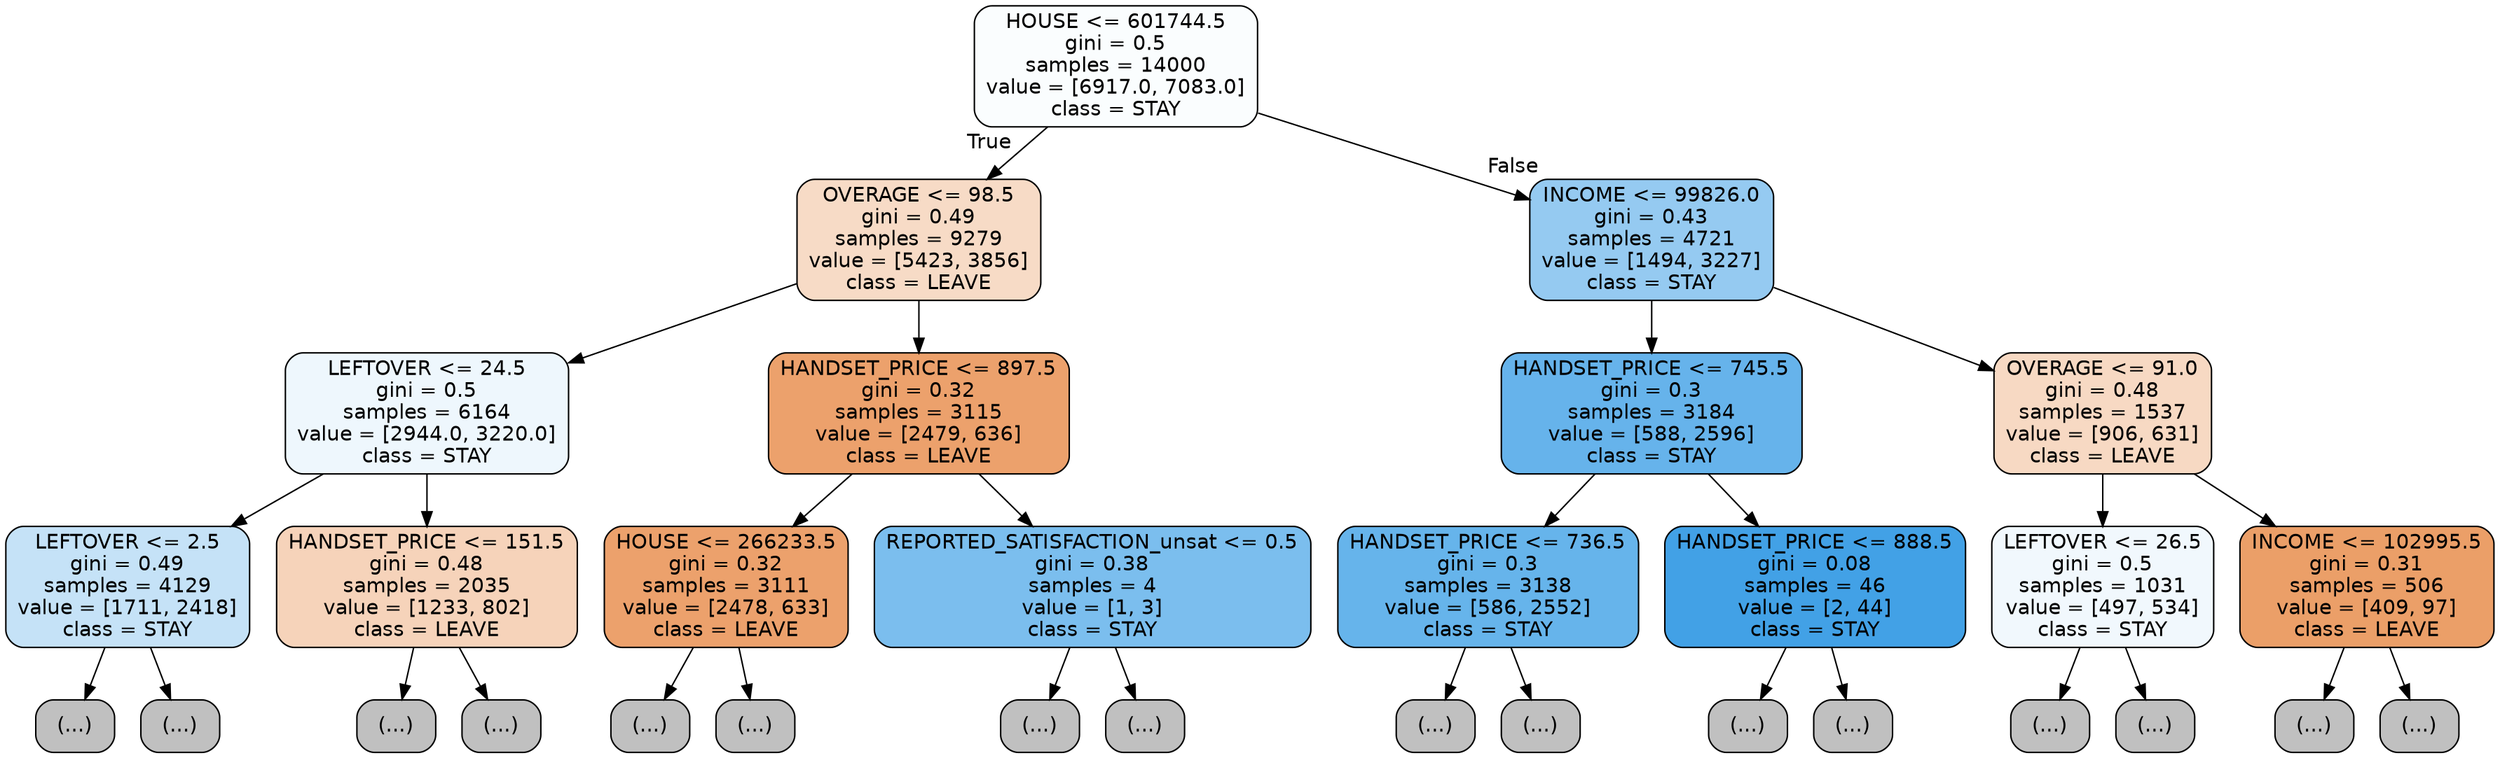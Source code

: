 digraph Tree {
node [shape=box, style="filled, rounded", color="black", fontname="helvetica"] ;
edge [fontname="helvetica"] ;
0 [label="HOUSE <= 601744.5\ngini = 0.5\nsamples = 14000\nvalue = [6917.0, 7083.0]\nclass = STAY", fillcolor="#fafdfe"] ;
1 [label="OVERAGE <= 98.5\ngini = 0.49\nsamples = 9279\nvalue = [5423, 3856]\nclass = LEAVE", fillcolor="#f7dbc6"] ;
0 -> 1 [labeldistance=2.5, labelangle=45, headlabel="True"] ;
2 [label="LEFTOVER <= 24.5\ngini = 0.5\nsamples = 6164\nvalue = [2944.0, 3220.0]\nclass = STAY", fillcolor="#eef7fd"] ;
1 -> 2 ;
3 [label="LEFTOVER <= 2.5\ngini = 0.49\nsamples = 4129\nvalue = [1711, 2418]\nclass = STAY", fillcolor="#c5e2f7"] ;
2 -> 3 ;
4 [label="(...)", fillcolor="#C0C0C0"] ;
3 -> 4 ;
1139 [label="(...)", fillcolor="#C0C0C0"] ;
3 -> 1139 ;
1938 [label="HANDSET_PRICE <= 151.5\ngini = 0.48\nsamples = 2035\nvalue = [1233, 802]\nclass = LEAVE", fillcolor="#f6d3ba"] ;
2 -> 1938 ;
1939 [label="(...)", fillcolor="#C0C0C0"] ;
1938 -> 1939 ;
2002 [label="(...)", fillcolor="#C0C0C0"] ;
1938 -> 2002 ;
2987 [label="HANDSET_PRICE <= 897.5\ngini = 0.32\nsamples = 3115\nvalue = [2479, 636]\nclass = LEAVE", fillcolor="#eca16c"] ;
1 -> 2987 ;
2988 [label="HOUSE <= 266233.5\ngini = 0.32\nsamples = 3111\nvalue = [2478, 633]\nclass = LEAVE", fillcolor="#eca16c"] ;
2987 -> 2988 ;
2989 [label="(...)", fillcolor="#C0C0C0"] ;
2988 -> 2989 ;
3412 [label="(...)", fillcolor="#C0C0C0"] ;
2988 -> 3412 ;
4167 [label="REPORTED_SATISFACTION_unsat <= 0.5\ngini = 0.38\nsamples = 4\nvalue = [1, 3]\nclass = STAY", fillcolor="#7bbeee"] ;
2987 -> 4167 ;
4168 [label="(...)", fillcolor="#C0C0C0"] ;
4167 -> 4168 ;
4169 [label="(...)", fillcolor="#C0C0C0"] ;
4167 -> 4169 ;
4170 [label="INCOME <= 99826.0\ngini = 0.43\nsamples = 4721\nvalue = [1494, 3227]\nclass = STAY", fillcolor="#95caf1"] ;
0 -> 4170 [labeldistance=2.5, labelangle=-45, headlabel="False"] ;
4171 [label="HANDSET_PRICE <= 745.5\ngini = 0.3\nsamples = 3184\nvalue = [588, 2596]\nclass = STAY", fillcolor="#66b3eb"] ;
4170 -> 4171 ;
4172 [label="HANDSET_PRICE <= 736.5\ngini = 0.3\nsamples = 3138\nvalue = [586, 2552]\nclass = STAY", fillcolor="#66b4eb"] ;
4171 -> 4172 ;
4173 [label="(...)", fillcolor="#C0C0C0"] ;
4172 -> 4173 ;
5348 [label="(...)", fillcolor="#C0C0C0"] ;
4172 -> 5348 ;
5349 [label="HANDSET_PRICE <= 888.5\ngini = 0.08\nsamples = 46\nvalue = [2, 44]\nclass = STAY", fillcolor="#42a1e6"] ;
4171 -> 5349 ;
5350 [label="(...)", fillcolor="#C0C0C0"] ;
5349 -> 5350 ;
5357 [label="(...)", fillcolor="#C0C0C0"] ;
5349 -> 5357 ;
5360 [label="OVERAGE <= 91.0\ngini = 0.48\nsamples = 1537\nvalue = [906, 631]\nclass = LEAVE", fillcolor="#f7d9c3"] ;
4170 -> 5360 ;
5361 [label="LEFTOVER <= 26.5\ngini = 0.5\nsamples = 1031\nvalue = [497, 534]\nclass = STAY", fillcolor="#f1f8fd"] ;
5360 -> 5361 ;
5362 [label="(...)", fillcolor="#C0C0C0"] ;
5361 -> 5362 ;
5681 [label="(...)", fillcolor="#C0C0C0"] ;
5361 -> 5681 ;
5852 [label="INCOME <= 102995.5\ngini = 0.31\nsamples = 506\nvalue = [409, 97]\nclass = LEAVE", fillcolor="#eb9f68"] ;
5360 -> 5852 ;
5853 [label="(...)", fillcolor="#C0C0C0"] ;
5852 -> 5853 ;
5866 [label="(...)", fillcolor="#C0C0C0"] ;
5852 -> 5866 ;
}